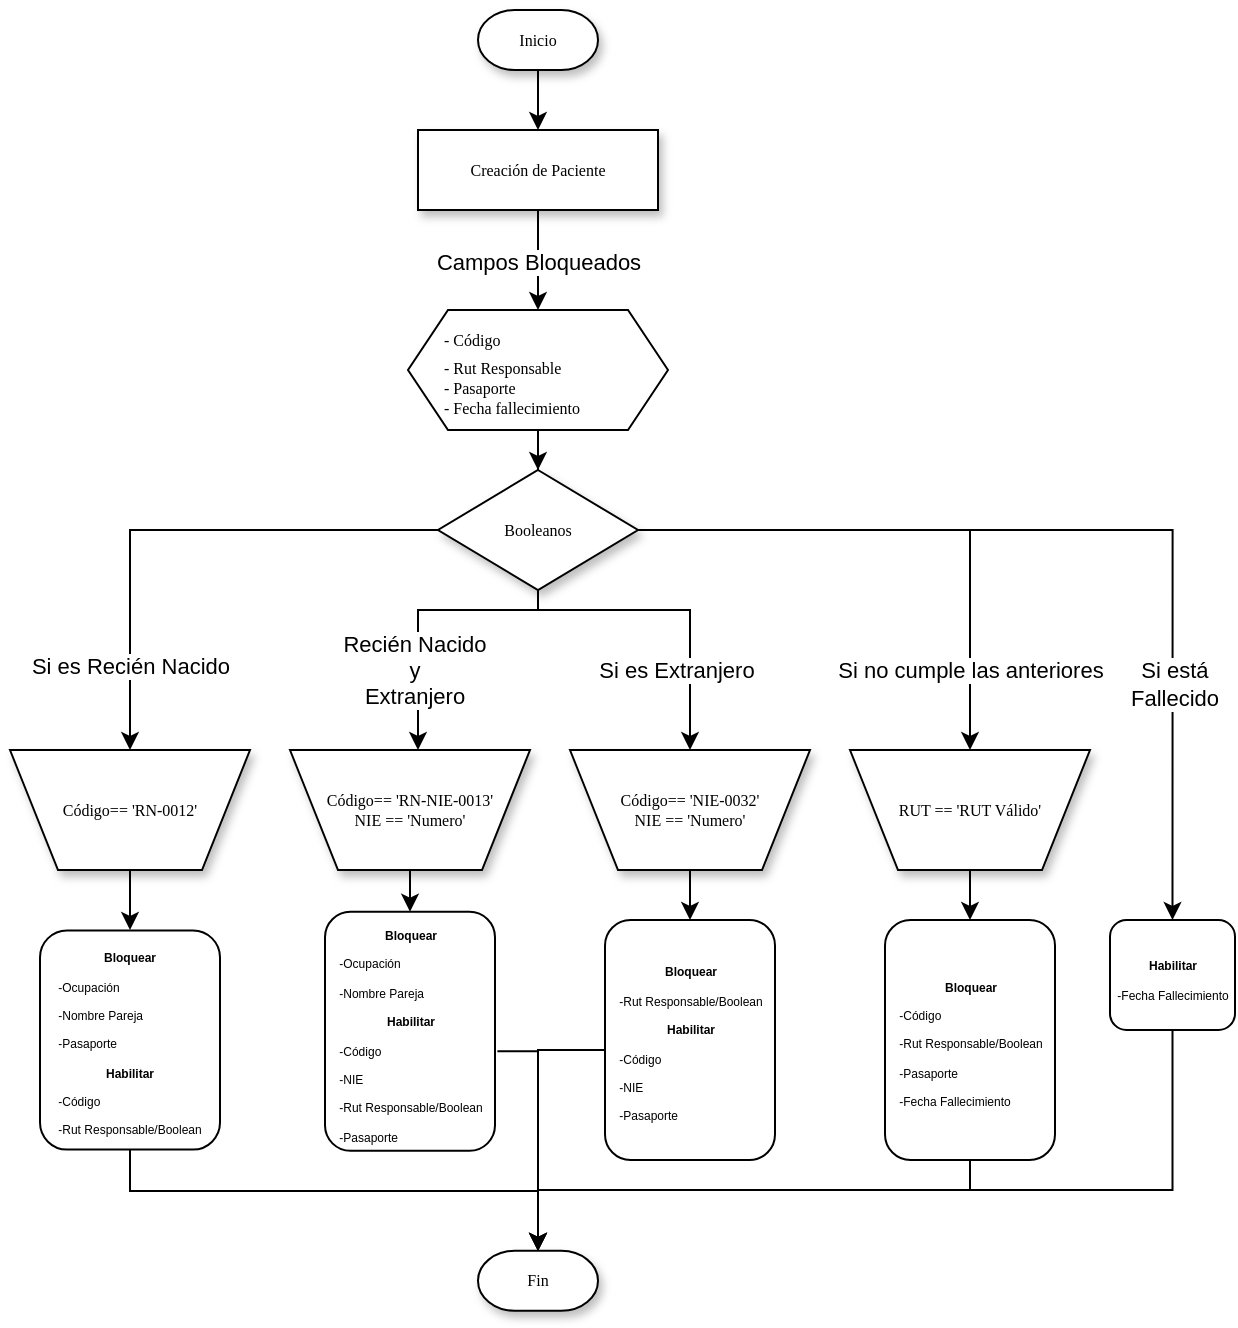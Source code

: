 <mxfile version="28.1.2">
  <diagram name="Page-1" id="Nbgf9JRIVGsk1Vz-aFLM">
    <mxGraphModel dx="951" dy="485" grid="1" gridSize="10" guides="1" tooltips="1" connect="1" arrows="1" fold="1" page="1" pageScale="1" pageWidth="827" pageHeight="1169" math="0" shadow="0">
      <root>
        <mxCell id="0" />
        <mxCell id="1" parent="0" />
        <mxCell id="rRGzQCKSgGzzC7La8PKn-2" value="Código== &#39;RN-0012&#39;" style="shape=trapezoid;whiteSpace=wrap;html=1;rounded=0;shadow=1;labelBackgroundColor=none;strokeWidth=1;fontFamily=Verdana;fontSize=8;align=center;flipV=1;" vertex="1" parent="1">
          <mxGeometry x="120" y="440" width="120" height="60" as="geometry" />
        </mxCell>
        <mxCell id="rRGzQCKSgGzzC7La8PKn-14" value="Creación de Paciente" style="whiteSpace=wrap;html=1;rounded=0;shadow=1;labelBackgroundColor=none;strokeWidth=1;fontFamily=Verdana;fontSize=8;align=center;" vertex="1" parent="1">
          <mxGeometry x="324" y="130" width="120" height="40" as="geometry" />
        </mxCell>
        <mxCell id="rRGzQCKSgGzzC7La8PKn-59" value="Fin" style="strokeWidth=1;html=1;shape=mxgraph.flowchart.terminator;whiteSpace=wrap;rounded=0;shadow=1;labelBackgroundColor=none;fontFamily=Verdana;fontSize=8;align=center;" vertex="1" parent="1">
          <mxGeometry x="354" y="690.43" width="60" height="30" as="geometry" />
        </mxCell>
        <mxCell id="rRGzQCKSgGzzC7La8PKn-63" style="edgeStyle=orthogonalEdgeStyle;rounded=0;orthogonalLoop=1;jettySize=auto;html=1;entryX=0.5;entryY=0;entryDx=0;entryDy=0;" edge="1" parent="1" source="rRGzQCKSgGzzC7La8PKn-60" target="rRGzQCKSgGzzC7La8PKn-14">
          <mxGeometry relative="1" as="geometry" />
        </mxCell>
        <mxCell id="rRGzQCKSgGzzC7La8PKn-60" value="Inicio" style="strokeWidth=1;html=1;shape=mxgraph.flowchart.terminator;whiteSpace=wrap;rounded=0;shadow=1;labelBackgroundColor=none;fontFamily=Verdana;fontSize=8;align=center;" vertex="1" parent="1">
          <mxGeometry x="354" y="70" width="60" height="30" as="geometry" />
        </mxCell>
        <mxCell id="rRGzQCKSgGzzC7La8PKn-66" style="edgeStyle=orthogonalEdgeStyle;rounded=0;orthogonalLoop=1;jettySize=auto;html=1;entryX=0.5;entryY=0;entryDx=0;entryDy=0;" edge="1" parent="1" source="rRGzQCKSgGzzC7La8PKn-62" target="rRGzQCKSgGzzC7La8PKn-2">
          <mxGeometry relative="1" as="geometry" />
        </mxCell>
        <mxCell id="rRGzQCKSgGzzC7La8PKn-67" value="Si es Recién Nacido" style="edgeLabel;html=1;align=center;verticalAlign=middle;resizable=0;points=[];" vertex="1" connectable="0" parent="rRGzQCKSgGzzC7La8PKn-66">
          <mxGeometry x="0.553" y="-2" relative="1" as="geometry">
            <mxPoint x="2" y="17" as="offset" />
          </mxGeometry>
        </mxCell>
        <mxCell id="rRGzQCKSgGzzC7La8PKn-69" style="edgeStyle=orthogonalEdgeStyle;rounded=0;orthogonalLoop=1;jettySize=auto;html=1;entryX=0.5;entryY=0;entryDx=0;entryDy=0;" edge="1" parent="1" source="rRGzQCKSgGzzC7La8PKn-62" target="rRGzQCKSgGzzC7La8PKn-68">
          <mxGeometry relative="1" as="geometry">
            <Array as="points">
              <mxPoint x="384" y="370" />
              <mxPoint x="460" y="370" />
            </Array>
          </mxGeometry>
        </mxCell>
        <mxCell id="rRGzQCKSgGzzC7La8PKn-70" value="Si es Extranjero" style="edgeLabel;html=1;align=center;verticalAlign=middle;resizable=0;points=[];" vertex="1" connectable="0" parent="rRGzQCKSgGzzC7La8PKn-69">
          <mxGeometry x="-0.467" relative="1" as="geometry">
            <mxPoint x="37" y="30" as="offset" />
          </mxGeometry>
        </mxCell>
        <mxCell id="rRGzQCKSgGzzC7La8PKn-72" style="edgeStyle=orthogonalEdgeStyle;rounded=0;orthogonalLoop=1;jettySize=auto;html=1;entryX=0.5;entryY=0;entryDx=0;entryDy=0;" edge="1" parent="1" source="rRGzQCKSgGzzC7La8PKn-62" target="rRGzQCKSgGzzC7La8PKn-71">
          <mxGeometry relative="1" as="geometry" />
        </mxCell>
        <mxCell id="rRGzQCKSgGzzC7La8PKn-73" value="Si no cumple las anteriores" style="edgeLabel;html=1;align=center;verticalAlign=middle;resizable=0;points=[];" vertex="1" connectable="0" parent="rRGzQCKSgGzzC7La8PKn-72">
          <mxGeometry x="0.566" y="1" relative="1" as="geometry">
            <mxPoint x="-1" y="20" as="offset" />
          </mxGeometry>
        </mxCell>
        <mxCell id="rRGzQCKSgGzzC7La8PKn-62" value="Booleanos" style="rhombus;whiteSpace=wrap;html=1;rounded=0;shadow=1;labelBackgroundColor=none;strokeWidth=1;fontFamily=Verdana;fontSize=8;align=center;" vertex="1" parent="1">
          <mxGeometry x="334" y="300" width="100" height="60" as="geometry" />
        </mxCell>
        <mxCell id="rRGzQCKSgGzzC7La8PKn-65" style="edgeStyle=orthogonalEdgeStyle;rounded=0;orthogonalLoop=1;jettySize=auto;html=1;entryX=0.5;entryY=0;entryDx=0;entryDy=0;" edge="1" parent="1" source="rRGzQCKSgGzzC7La8PKn-14" target="rRGzQCKSgGzzC7La8PKn-137">
          <mxGeometry relative="1" as="geometry">
            <mxPoint x="384" y="230" as="targetPoint" />
          </mxGeometry>
        </mxCell>
        <mxCell id="rRGzQCKSgGzzC7La8PKn-135" value="Campos Bloqueados" style="edgeLabel;html=1;align=center;verticalAlign=middle;resizable=0;points=[];" vertex="1" connectable="0" parent="rRGzQCKSgGzzC7La8PKn-65">
          <mxGeometry x="-0.168" relative="1" as="geometry">
            <mxPoint y="5" as="offset" />
          </mxGeometry>
        </mxCell>
        <mxCell id="rRGzQCKSgGzzC7La8PKn-147" style="edgeStyle=orthogonalEdgeStyle;rounded=0;orthogonalLoop=1;jettySize=auto;html=1;entryX=0.5;entryY=0;entryDx=0;entryDy=0;" edge="1" parent="1" source="rRGzQCKSgGzzC7La8PKn-68" target="rRGzQCKSgGzzC7La8PKn-145">
          <mxGeometry relative="1" as="geometry" />
        </mxCell>
        <mxCell id="rRGzQCKSgGzzC7La8PKn-68" value="Código== &#39;NIE-0032&#39;&lt;br&gt;NIE == &#39;Numero&#39;" style="shape=trapezoid;whiteSpace=wrap;html=1;rounded=0;shadow=1;labelBackgroundColor=none;strokeWidth=1;fontFamily=Verdana;fontSize=8;align=center;flipV=1;" vertex="1" parent="1">
          <mxGeometry x="400" y="440" width="120" height="60" as="geometry" />
        </mxCell>
        <mxCell id="rRGzQCKSgGzzC7La8PKn-149" style="edgeStyle=orthogonalEdgeStyle;rounded=0;orthogonalLoop=1;jettySize=auto;html=1;entryX=0.5;entryY=0;entryDx=0;entryDy=0;" edge="1" parent="1" source="rRGzQCKSgGzzC7La8PKn-71" target="rRGzQCKSgGzzC7La8PKn-148">
          <mxGeometry relative="1" as="geometry" />
        </mxCell>
        <mxCell id="rRGzQCKSgGzzC7La8PKn-71" value="RUT == &#39;RUT Válido&lt;span style=&quot;background-color: transparent; color: light-dark(rgb(0, 0, 0), rgb(255, 255, 255));&quot;&gt;&#39;&lt;/span&gt;" style="shape=trapezoid;whiteSpace=wrap;html=1;rounded=0;shadow=1;labelBackgroundColor=none;strokeWidth=1;fontFamily=Verdana;fontSize=8;align=center;flipV=1;" vertex="1" parent="1">
          <mxGeometry x="540" y="440" width="120" height="60" as="geometry" />
        </mxCell>
        <mxCell id="rRGzQCKSgGzzC7La8PKn-80" style="edgeStyle=orthogonalEdgeStyle;rounded=0;orthogonalLoop=1;jettySize=auto;html=1;entryX=0.5;entryY=0;entryDx=0;entryDy=0;entryPerimeter=0;exitX=0.015;exitY=0.677;exitDx=0;exitDy=0;exitPerimeter=0;" edge="1" parent="1" source="rRGzQCKSgGzzC7La8PKn-145" target="rRGzQCKSgGzzC7La8PKn-59">
          <mxGeometry relative="1" as="geometry">
            <mxPoint x="410" y="560" as="sourcePoint" />
            <Array as="points">
              <mxPoint x="426" y="590" />
              <mxPoint x="384" y="590" />
            </Array>
          </mxGeometry>
        </mxCell>
        <mxCell id="rRGzQCKSgGzzC7La8PKn-144" style="edgeStyle=orthogonalEdgeStyle;rounded=0;orthogonalLoop=1;jettySize=auto;html=1;entryX=0.5;entryY=0;entryDx=0;entryDy=0;" edge="1" parent="1" source="rRGzQCKSgGzzC7La8PKn-124" target="rRGzQCKSgGzzC7La8PKn-142">
          <mxGeometry relative="1" as="geometry" />
        </mxCell>
        <mxCell id="rRGzQCKSgGzzC7La8PKn-124" value="Código== &#39;RN-NIE-0013&#39;&lt;br&gt;NIE == &#39;Numero&#39;" style="shape=trapezoid;whiteSpace=wrap;html=1;rounded=0;shadow=1;labelBackgroundColor=none;strokeWidth=1;fontFamily=Verdana;fontSize=8;align=center;flipV=1;" vertex="1" parent="1">
          <mxGeometry x="260" y="440" width="120" height="60" as="geometry" />
        </mxCell>
        <mxCell id="rRGzQCKSgGzzC7La8PKn-125" style="edgeStyle=orthogonalEdgeStyle;rounded=0;orthogonalLoop=1;jettySize=auto;html=1;entryX=0.5;entryY=0;entryDx=0;entryDy=0;exitX=0.5;exitY=1;exitDx=0;exitDy=0;" edge="1" parent="1" source="rRGzQCKSgGzzC7La8PKn-62">
          <mxGeometry relative="1" as="geometry">
            <mxPoint x="388.0" y="360.0" as="sourcePoint" />
            <mxPoint x="324" y="440" as="targetPoint" />
            <Array as="points">
              <mxPoint x="384" y="370" />
              <mxPoint x="324" y="370" />
            </Array>
          </mxGeometry>
        </mxCell>
        <mxCell id="rRGzQCKSgGzzC7La8PKn-126" value="Recién Nacido&lt;br&gt;y&lt;br&gt;Extranjero" style="edgeLabel;html=1;align=center;verticalAlign=middle;resizable=0;points=[];" vertex="1" connectable="0" parent="rRGzQCKSgGzzC7La8PKn-125">
          <mxGeometry x="-0.322" y="-1" relative="1" as="geometry">
            <mxPoint x="-25" y="31" as="offset" />
          </mxGeometry>
        </mxCell>
        <mxCell id="rRGzQCKSgGzzC7La8PKn-127" style="edgeStyle=orthogonalEdgeStyle;rounded=0;orthogonalLoop=1;jettySize=auto;html=1;entryX=0.5;entryY=0;entryDx=0;entryDy=0;entryPerimeter=0;" edge="1" parent="1" source="rRGzQCKSgGzzC7La8PKn-140" target="rRGzQCKSgGzzC7La8PKn-59">
          <mxGeometry relative="1" as="geometry">
            <mxPoint x="230" y="660.43" as="sourcePoint" />
            <Array as="points">
              <mxPoint x="384" y="660.43" />
            </Array>
          </mxGeometry>
        </mxCell>
        <mxCell id="rRGzQCKSgGzzC7La8PKn-128" style="edgeStyle=orthogonalEdgeStyle;rounded=0;orthogonalLoop=1;jettySize=auto;html=1;entryX=0.5;entryY=0;entryDx=0;entryDy=0;entryPerimeter=0;exitX=0.5;exitY=1;exitDx=0;exitDy=0;" edge="1" parent="1" source="rRGzQCKSgGzzC7La8PKn-148" target="rRGzQCKSgGzzC7La8PKn-59">
          <mxGeometry relative="1" as="geometry">
            <mxPoint x="540" y="660.381" as="sourcePoint" />
            <Array as="points">
              <mxPoint x="600" y="660" />
              <mxPoint x="384" y="660" />
            </Array>
          </mxGeometry>
        </mxCell>
        <mxCell id="rRGzQCKSgGzzC7La8PKn-129" style="edgeStyle=orthogonalEdgeStyle;rounded=0;orthogonalLoop=1;jettySize=auto;html=1;entryX=0.5;entryY=0;entryDx=0;entryDy=0;entryPerimeter=0;exitX=1.014;exitY=0.583;exitDx=0;exitDy=0;exitPerimeter=0;" edge="1" parent="1" source="rRGzQCKSgGzzC7La8PKn-142" target="rRGzQCKSgGzzC7La8PKn-59">
          <mxGeometry relative="1" as="geometry">
            <Array as="points">
              <mxPoint x="384" y="590" />
            </Array>
          </mxGeometry>
        </mxCell>
        <mxCell id="rRGzQCKSgGzzC7La8PKn-134" style="edgeStyle=orthogonalEdgeStyle;rounded=0;orthogonalLoop=1;jettySize=auto;html=1;entryX=0.5;entryY=0;entryDx=0;entryDy=0;" edge="1" parent="1" source="rRGzQCKSgGzzC7La8PKn-137" target="rRGzQCKSgGzzC7La8PKn-62">
          <mxGeometry relative="1" as="geometry">
            <mxPoint x="384.029" y="280" as="sourcePoint" />
          </mxGeometry>
        </mxCell>
        <mxCell id="rRGzQCKSgGzzC7La8PKn-137" value="&lt;span style=&quot;font-family: Verdana; font-size: 8px;&quot;&gt;&lt;span style=&quot;white-space: pre;&quot;&gt;&#x9;&lt;/span&gt;- Código&lt;/span&gt;&lt;div&gt;&lt;span style=&quot;font-family: Verdana; font-size: 8px;&quot;&gt;&lt;span style=&quot;white-space: pre;&quot;&gt;&#x9;&lt;/span&gt;- Rut Responsable&lt;/span&gt;&lt;div style=&quot;font-family: Verdana; font-size: 8px;&quot;&gt;&lt;span style=&quot;white-space: pre;&quot;&gt;&#x9;&lt;/span&gt;- Pasaporte&lt;/div&gt;&lt;div style=&quot;font-family: Verdana; font-size: 8px;&quot;&gt;&lt;span style=&quot;white-space: pre;&quot;&gt;&#x9;&lt;/span&gt;- Fecha fallecimiento&lt;/div&gt;&lt;/div&gt;" style="shape=hexagon;perimeter=hexagonPerimeter2;whiteSpace=wrap;html=1;fixedSize=1;align=left;" vertex="1" parent="1">
          <mxGeometry x="319" y="220" width="130" height="60" as="geometry" />
        </mxCell>
        <mxCell id="rRGzQCKSgGzzC7La8PKn-140" value="&lt;b&gt;&lt;font style=&quot;font-size: 6px;&quot;&gt;Bloquear&lt;/font&gt;&lt;/b&gt;&lt;div style=&quot;text-align: left;&quot;&gt;&lt;font style=&quot;font-size: 6px;&quot;&gt;-Ocupación&lt;/font&gt;&lt;/div&gt;&lt;div style=&quot;text-align: left;&quot;&gt;&lt;font style=&quot;font-size: 6px;&quot;&gt;-Nombre Pareja&lt;/font&gt;&lt;/div&gt;&lt;div style=&quot;text-align: left;&quot;&gt;&lt;font style=&quot;font-size: 6px;&quot;&gt;-Pasaporte&lt;/font&gt;&lt;/div&gt;&lt;div&gt;&lt;font style=&quot;font-size: 6px;&quot;&gt;&lt;b&gt;Habilitar&lt;/b&gt;&lt;/font&gt;&lt;/div&gt;&lt;div style=&quot;text-align: left;&quot;&gt;&lt;font style=&quot;font-size: 6px;&quot;&gt;-Código&lt;/font&gt;&lt;/div&gt;&lt;div style=&quot;text-align: left;&quot;&gt;&lt;font style=&quot;font-size: 6px;&quot;&gt;-Rut Responsable/Boolean&lt;/font&gt;&lt;/div&gt;" style="rounded=1;whiteSpace=wrap;html=1;" vertex="1" parent="1">
          <mxGeometry x="135" y="530.22" width="90" height="109.57" as="geometry" />
        </mxCell>
        <mxCell id="rRGzQCKSgGzzC7La8PKn-141" style="edgeStyle=orthogonalEdgeStyle;rounded=0;orthogonalLoop=1;jettySize=auto;html=1;" edge="1" parent="1" source="rRGzQCKSgGzzC7La8PKn-2">
          <mxGeometry relative="1" as="geometry">
            <mxPoint x="180" y="530" as="targetPoint" />
          </mxGeometry>
        </mxCell>
        <mxCell id="rRGzQCKSgGzzC7La8PKn-142" value="&lt;b&gt;&lt;font style=&quot;font-size: 6px;&quot;&gt;Bloquear&lt;/font&gt;&lt;/b&gt;&lt;div style=&quot;text-align: left;&quot;&gt;&lt;font style=&quot;font-size: 6px;&quot;&gt;-Ocupación&lt;/font&gt;&lt;/div&gt;&lt;div style=&quot;text-align: left;&quot;&gt;&lt;font style=&quot;font-size: 6px;&quot;&gt;-Nombre Pareja&lt;/font&gt;&lt;/div&gt;&lt;div&gt;&lt;font style=&quot;font-size: 6px;&quot;&gt;&lt;b&gt;Habilitar&lt;/b&gt;&lt;/font&gt;&lt;/div&gt;&lt;div style=&quot;text-align: left;&quot;&gt;&lt;font style=&quot;font-size: 6px;&quot;&gt;-Código&lt;/font&gt;&lt;/div&gt;&lt;div style=&quot;text-align: left;&quot;&gt;&lt;font style=&quot;font-size: 6px;&quot;&gt;-NIE&lt;/font&gt;&lt;/div&gt;&lt;div style=&quot;text-align: left;&quot;&gt;&lt;font style=&quot;font-size: 6px;&quot;&gt;-Rut Responsable/Boolean&lt;/font&gt;&lt;/div&gt;&lt;div style=&quot;text-align: left;&quot;&gt;&lt;font style=&quot;font-size: 6px;&quot;&gt;-Pasaporte&lt;br&gt;&lt;/font&gt;&lt;/div&gt;" style="rounded=1;whiteSpace=wrap;html=1;" vertex="1" parent="1">
          <mxGeometry x="277.5" y="520.86" width="85" height="119.57" as="geometry" />
        </mxCell>
        <mxCell id="rRGzQCKSgGzzC7La8PKn-145" value="&lt;b&gt;&lt;font style=&quot;font-size: 6px;&quot;&gt;Bloquear&lt;/font&gt;&lt;/b&gt;&lt;div style=&quot;text-align: left;&quot;&gt;&lt;font style=&quot;font-size: 6px;&quot;&gt;-Rut Responsable/Boolean&lt;/font&gt;&lt;/div&gt;&lt;div&gt;&lt;font style=&quot;font-size: 6px;&quot;&gt;&lt;b&gt;Habilitar&lt;/b&gt;&lt;/font&gt;&lt;/div&gt;&lt;div style=&quot;text-align: left;&quot;&gt;&lt;font style=&quot;font-size: 6px;&quot;&gt;-Código&lt;/font&gt;&lt;/div&gt;&lt;div style=&quot;text-align: left;&quot;&gt;&lt;font style=&quot;font-size: 6px;&quot;&gt;-NIE&lt;/font&gt;&lt;/div&gt;&lt;div style=&quot;text-align: left;&quot;&gt;&lt;font style=&quot;font-size: 6px;&quot;&gt;-Pasaporte&lt;br&gt;&lt;/font&gt;&lt;/div&gt;" style="rounded=1;whiteSpace=wrap;html=1;" vertex="1" parent="1">
          <mxGeometry x="417.5" y="525" width="85" height="120" as="geometry" />
        </mxCell>
        <mxCell id="rRGzQCKSgGzzC7La8PKn-148" value="&lt;b&gt;&lt;font style=&quot;font-size: 6px;&quot;&gt;Bloquear&lt;/font&gt;&lt;/b&gt;&lt;div style=&quot;text-align: left;&quot;&gt;&lt;font style=&quot;font-size: 6px;&quot;&gt;-Código&lt;/font&gt;&lt;/div&gt;&lt;div style=&quot;text-align: left;&quot;&gt;&lt;font style=&quot;font-size: 6px;&quot;&gt;-Rut Responsable/Boolean&lt;/font&gt;&lt;/div&gt;&lt;div style=&quot;text-align: left;&quot;&gt;&lt;font style=&quot;font-size: 6px;&quot;&gt;-Pasaporte&lt;/font&gt;&lt;/div&gt;&lt;div style=&quot;text-align: left;&quot;&gt;&lt;font style=&quot;font-size: 6px;&quot;&gt;-Fecha Fallecimiento&lt;/font&gt;&lt;/div&gt;" style="rounded=1;whiteSpace=wrap;html=1;" vertex="1" parent="1">
          <mxGeometry x="557.5" y="525" width="85" height="120" as="geometry" />
        </mxCell>
        <mxCell id="rRGzQCKSgGzzC7La8PKn-152" style="edgeStyle=orthogonalEdgeStyle;rounded=0;orthogonalLoop=1;jettySize=auto;html=1;entryX=0.5;entryY=0;entryDx=0;entryDy=0;" edge="1" source="rRGzQCKSgGzzC7La8PKn-62" target="rRGzQCKSgGzzC7La8PKn-154" parent="1">
          <mxGeometry relative="1" as="geometry">
            <mxPoint x="740" y="500" as="sourcePoint" />
          </mxGeometry>
        </mxCell>
        <mxCell id="rRGzQCKSgGzzC7La8PKn-156" value="Si está&lt;br&gt;Fallecido" style="edgeLabel;html=1;align=center;verticalAlign=middle;resizable=0;points=[];" vertex="1" connectable="0" parent="rRGzQCKSgGzzC7La8PKn-152">
          <mxGeometry x="0.482" y="-1" relative="1" as="geometry">
            <mxPoint x="1" y="2" as="offset" />
          </mxGeometry>
        </mxCell>
        <mxCell id="rRGzQCKSgGzzC7La8PKn-155" style="edgeStyle=orthogonalEdgeStyle;rounded=0;orthogonalLoop=1;jettySize=auto;html=1;" edge="1" parent="1" source="rRGzQCKSgGzzC7La8PKn-154" target="rRGzQCKSgGzzC7La8PKn-59">
          <mxGeometry relative="1" as="geometry">
            <Array as="points">
              <mxPoint x="701" y="660" />
              <mxPoint x="384" y="660" />
            </Array>
          </mxGeometry>
        </mxCell>
        <mxCell id="rRGzQCKSgGzzC7La8PKn-154" value="&lt;b&gt;&lt;font style=&quot;font-size: 6px;&quot;&gt;Habilitar&lt;/font&gt;&lt;/b&gt;&lt;div style=&quot;text-align: left;&quot;&gt;&lt;font style=&quot;font-size: 6px;&quot;&gt;-Fecha Fallecimiento&lt;/font&gt;&lt;/div&gt;" style="rounded=1;whiteSpace=wrap;html=1;" vertex="1" parent="1">
          <mxGeometry x="670" y="525" width="62.5" height="55" as="geometry" />
        </mxCell>
      </root>
    </mxGraphModel>
  </diagram>
</mxfile>
